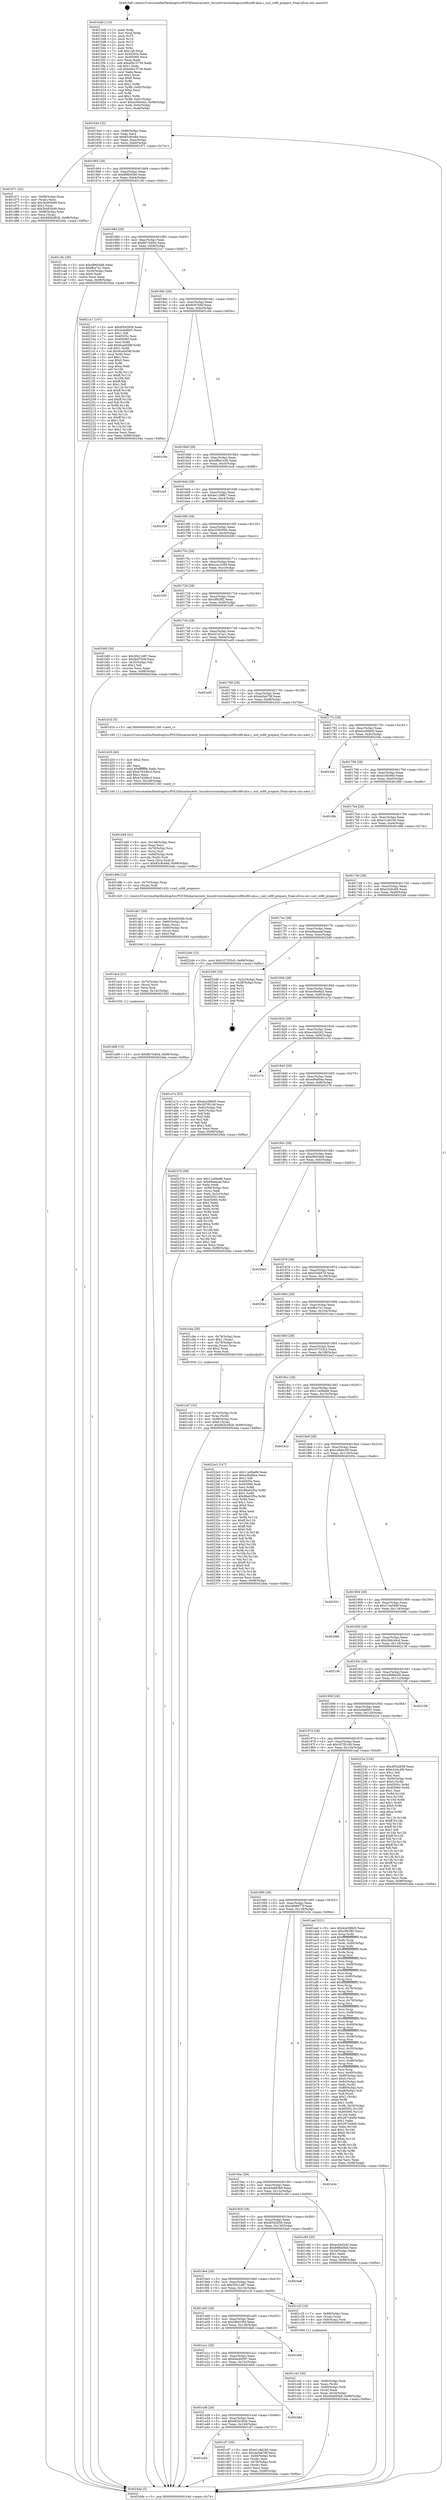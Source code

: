 digraph "0x4015d0" {
  label = "0x4015d0 (/mnt/c/Users/mathe/Desktop/tcc/POCII/binaries/extr_linuxdriversmediapcicx88cx88-alsa.c_snd_cx88_prepare_Final-ollvm.out::main(0))"
  labelloc = "t"
  node[shape=record]

  Entry [label="",width=0.3,height=0.3,shape=circle,fillcolor=black,style=filled]
  "0x401644" [label="{
     0x401644 [32]\l
     | [instrs]\l
     &nbsp;&nbsp;0x401644 \<+6\>: mov -0x98(%rbp),%eax\l
     &nbsp;&nbsp;0x40164a \<+2\>: mov %eax,%ecx\l
     &nbsp;&nbsp;0x40164c \<+6\>: sub $0x85c8cb8d,%ecx\l
     &nbsp;&nbsp;0x401652 \<+6\>: mov %eax,-0xac(%rbp)\l
     &nbsp;&nbsp;0x401658 \<+6\>: mov %ecx,-0xb0(%rbp)\l
     &nbsp;&nbsp;0x40165e \<+6\>: je 0000000000401d71 \<main+0x7a1\>\l
  }"]
  "0x401d71" [label="{
     0x401d71 [42]\l
     | [instrs]\l
     &nbsp;&nbsp;0x401d71 \<+4\>: mov -0x68(%rbp),%rax\l
     &nbsp;&nbsp;0x401d75 \<+2\>: mov (%rax),%ecx\l
     &nbsp;&nbsp;0x401d77 \<+6\>: add $0x3b485b99,%ecx\l
     &nbsp;&nbsp;0x401d7d \<+3\>: add $0x1,%ecx\l
     &nbsp;&nbsp;0x401d80 \<+6\>: sub $0x3b485b99,%ecx\l
     &nbsp;&nbsp;0x401d86 \<+4\>: mov -0x68(%rbp),%rax\l
     &nbsp;&nbsp;0x401d8a \<+2\>: mov %ecx,(%rax)\l
     &nbsp;&nbsp;0x401d8c \<+10\>: movl $0x682b3828,-0x98(%rbp)\l
     &nbsp;&nbsp;0x401d96 \<+5\>: jmp 00000000004024da \<main+0xf0a\>\l
  }"]
  "0x401664" [label="{
     0x401664 [28]\l
     | [instrs]\l
     &nbsp;&nbsp;0x401664 \<+5\>: jmp 0000000000401669 \<main+0x99\>\l
     &nbsp;&nbsp;0x401669 \<+6\>: mov -0xac(%rbp),%eax\l
     &nbsp;&nbsp;0x40166f \<+5\>: sub $0x89fb45b6,%eax\l
     &nbsp;&nbsp;0x401674 \<+6\>: mov %eax,-0xb4(%rbp)\l
     &nbsp;&nbsp;0x40167a \<+6\>: je 0000000000401c9c \<main+0x6cc\>\l
  }"]
  Exit [label="",width=0.3,height=0.3,shape=circle,fillcolor=black,style=filled,peripheries=2]
  "0x401c9c" [label="{
     0x401c9c [30]\l
     | [instrs]\l
     &nbsp;&nbsp;0x401c9c \<+5\>: mov $0xef965da8,%eax\l
     &nbsp;&nbsp;0x401ca1 \<+5\>: mov $0xffce7e1,%ecx\l
     &nbsp;&nbsp;0x401ca6 \<+3\>: mov -0x34(%rbp),%edx\l
     &nbsp;&nbsp;0x401ca9 \<+3\>: cmp $0x0,%edx\l
     &nbsp;&nbsp;0x401cac \<+3\>: cmove %ecx,%eax\l
     &nbsp;&nbsp;0x401caf \<+6\>: mov %eax,-0x98(%rbp)\l
     &nbsp;&nbsp;0x401cb5 \<+5\>: jmp 00000000004024da \<main+0xf0a\>\l
  }"]
  "0x401680" [label="{
     0x401680 [28]\l
     | [instrs]\l
     &nbsp;&nbsp;0x401680 \<+5\>: jmp 0000000000401685 \<main+0xb5\>\l
     &nbsp;&nbsp;0x401685 \<+6\>: mov -0xac(%rbp),%eax\l
     &nbsp;&nbsp;0x40168b \<+5\>: sub $0x8b75df44,%eax\l
     &nbsp;&nbsp;0x401690 \<+6\>: mov %eax,-0xb8(%rbp)\l
     &nbsp;&nbsp;0x401696 \<+6\>: je 00000000004021a7 \<main+0xbd7\>\l
  }"]
  "0x401dd9" [label="{
     0x401dd9 [15]\l
     | [instrs]\l
     &nbsp;&nbsp;0x401dd9 \<+10\>: movl $0x8b75df44,-0x98(%rbp)\l
     &nbsp;&nbsp;0x401de3 \<+5\>: jmp 00000000004024da \<main+0xf0a\>\l
  }"]
  "0x4021a7" [label="{
     0x4021a7 [147]\l
     | [instrs]\l
     &nbsp;&nbsp;0x4021a7 \<+5\>: mov $0x4f542858,%eax\l
     &nbsp;&nbsp;0x4021ac \<+5\>: mov $0x2eda6bf1,%ecx\l
     &nbsp;&nbsp;0x4021b1 \<+2\>: mov $0x1,%dl\l
     &nbsp;&nbsp;0x4021b3 \<+7\>: mov 0x40505c,%esi\l
     &nbsp;&nbsp;0x4021ba \<+7\>: mov 0x405060,%edi\l
     &nbsp;&nbsp;0x4021c1 \<+3\>: mov %esi,%r8d\l
     &nbsp;&nbsp;0x4021c4 \<+7\>: add $0x9cad458f,%r8d\l
     &nbsp;&nbsp;0x4021cb \<+4\>: sub $0x1,%r8d\l
     &nbsp;&nbsp;0x4021cf \<+7\>: sub $0x9cad458f,%r8d\l
     &nbsp;&nbsp;0x4021d6 \<+4\>: imul %r8d,%esi\l
     &nbsp;&nbsp;0x4021da \<+3\>: and $0x1,%esi\l
     &nbsp;&nbsp;0x4021dd \<+3\>: cmp $0x0,%esi\l
     &nbsp;&nbsp;0x4021e0 \<+4\>: sete %r9b\l
     &nbsp;&nbsp;0x4021e4 \<+3\>: cmp $0xa,%edi\l
     &nbsp;&nbsp;0x4021e7 \<+4\>: setl %r10b\l
     &nbsp;&nbsp;0x4021eb \<+3\>: mov %r9b,%r11b\l
     &nbsp;&nbsp;0x4021ee \<+4\>: xor $0xff,%r11b\l
     &nbsp;&nbsp;0x4021f2 \<+3\>: mov %r10b,%bl\l
     &nbsp;&nbsp;0x4021f5 \<+3\>: xor $0xff,%bl\l
     &nbsp;&nbsp;0x4021f8 \<+3\>: xor $0x1,%dl\l
     &nbsp;&nbsp;0x4021fb \<+3\>: mov %r11b,%r14b\l
     &nbsp;&nbsp;0x4021fe \<+4\>: and $0xff,%r14b\l
     &nbsp;&nbsp;0x402202 \<+3\>: and %dl,%r9b\l
     &nbsp;&nbsp;0x402205 \<+3\>: mov %bl,%r15b\l
     &nbsp;&nbsp;0x402208 \<+4\>: and $0xff,%r15b\l
     &nbsp;&nbsp;0x40220c \<+3\>: and %dl,%r10b\l
     &nbsp;&nbsp;0x40220f \<+3\>: or %r9b,%r14b\l
     &nbsp;&nbsp;0x402212 \<+3\>: or %r10b,%r15b\l
     &nbsp;&nbsp;0x402215 \<+3\>: xor %r15b,%r14b\l
     &nbsp;&nbsp;0x402218 \<+3\>: or %bl,%r11b\l
     &nbsp;&nbsp;0x40221b \<+4\>: xor $0xff,%r11b\l
     &nbsp;&nbsp;0x40221f \<+3\>: or $0x1,%dl\l
     &nbsp;&nbsp;0x402222 \<+3\>: and %dl,%r11b\l
     &nbsp;&nbsp;0x402225 \<+3\>: or %r11b,%r14b\l
     &nbsp;&nbsp;0x402228 \<+4\>: test $0x1,%r14b\l
     &nbsp;&nbsp;0x40222c \<+3\>: cmovne %ecx,%eax\l
     &nbsp;&nbsp;0x40222f \<+6\>: mov %eax,-0x98(%rbp)\l
     &nbsp;&nbsp;0x402235 \<+5\>: jmp 00000000004024da \<main+0xf0a\>\l
  }"]
  "0x40169c" [label="{
     0x40169c [28]\l
     | [instrs]\l
     &nbsp;&nbsp;0x40169c \<+5\>: jmp 00000000004016a1 \<main+0xd1\>\l
     &nbsp;&nbsp;0x4016a1 \<+6\>: mov -0xac(%rbp),%eax\l
     &nbsp;&nbsp;0x4016a7 \<+5\>: sub $0x9c97fc6f,%eax\l
     &nbsp;&nbsp;0x4016ac \<+6\>: mov %eax,-0xbc(%rbp)\l
     &nbsp;&nbsp;0x4016b2 \<+6\>: je 0000000000401c0e \<main+0x63e\>\l
  }"]
  "0x401dc4" [label="{
     0x401dc4 [21]\l
     | [instrs]\l
     &nbsp;&nbsp;0x401dc4 \<+4\>: mov -0x70(%rbp),%rcx\l
     &nbsp;&nbsp;0x401dc8 \<+3\>: mov (%rcx),%rcx\l
     &nbsp;&nbsp;0x401dcb \<+3\>: mov %rcx,%rdi\l
     &nbsp;&nbsp;0x401dce \<+6\>: mov %eax,-0x14c(%rbp)\l
     &nbsp;&nbsp;0x401dd4 \<+5\>: call 0000000000401030 \<free@plt\>\l
     | [calls]\l
     &nbsp;&nbsp;0x401030 \{1\} (unknown)\l
  }"]
  "0x401c0e" [label="{
     0x401c0e\l
  }", style=dashed]
  "0x4016b8" [label="{
     0x4016b8 [28]\l
     | [instrs]\l
     &nbsp;&nbsp;0x4016b8 \<+5\>: jmp 00000000004016bd \<main+0xed\>\l
     &nbsp;&nbsp;0x4016bd \<+6\>: mov -0xac(%rbp),%eax\l
     &nbsp;&nbsp;0x4016c3 \<+5\>: sub $0xb89a1e36,%eax\l
     &nbsp;&nbsp;0x4016c8 \<+6\>: mov %eax,-0xc0(%rbp)\l
     &nbsp;&nbsp;0x4016ce \<+6\>: je 0000000000401ec6 \<main+0x8f6\>\l
  }"]
  "0x401da7" [label="{
     0x401da7 [29]\l
     | [instrs]\l
     &nbsp;&nbsp;0x401da7 \<+10\>: movabs $0x4030d6,%rdi\l
     &nbsp;&nbsp;0x401db1 \<+4\>: mov -0x60(%rbp),%rcx\l
     &nbsp;&nbsp;0x401db5 \<+2\>: mov %eax,(%rcx)\l
     &nbsp;&nbsp;0x401db7 \<+4\>: mov -0x60(%rbp),%rcx\l
     &nbsp;&nbsp;0x401dbb \<+2\>: mov (%rcx),%esi\l
     &nbsp;&nbsp;0x401dbd \<+2\>: mov $0x0,%al\l
     &nbsp;&nbsp;0x401dbf \<+5\>: call 0000000000401040 \<printf@plt\>\l
     | [calls]\l
     &nbsp;&nbsp;0x401040 \{1\} (unknown)\l
  }"]
  "0x401ec6" [label="{
     0x401ec6\l
  }", style=dashed]
  "0x4016d4" [label="{
     0x4016d4 [28]\l
     | [instrs]\l
     &nbsp;&nbsp;0x4016d4 \<+5\>: jmp 00000000004016d9 \<main+0x109\>\l
     &nbsp;&nbsp;0x4016d9 \<+6\>: mov -0xac(%rbp),%eax\l
     &nbsp;&nbsp;0x4016df \<+5\>: sub $0xbe1169b7,%eax\l
     &nbsp;&nbsp;0x4016e4 \<+6\>: mov %eax,-0xc4(%rbp)\l
     &nbsp;&nbsp;0x4016ea \<+6\>: je 0000000000402430 \<main+0xe60\>\l
  }"]
  "0x401d48" [label="{
     0x401d48 [41]\l
     | [instrs]\l
     &nbsp;&nbsp;0x401d48 \<+6\>: mov -0x148(%rbp),%ecx\l
     &nbsp;&nbsp;0x401d4e \<+3\>: imul %eax,%ecx\l
     &nbsp;&nbsp;0x401d51 \<+4\>: mov -0x70(%rbp),%rsi\l
     &nbsp;&nbsp;0x401d55 \<+3\>: mov (%rsi),%rsi\l
     &nbsp;&nbsp;0x401d58 \<+4\>: mov -0x68(%rbp),%rdi\l
     &nbsp;&nbsp;0x401d5c \<+3\>: movslq (%rdi),%rdi\l
     &nbsp;&nbsp;0x401d5f \<+3\>: mov %ecx,(%rsi,%rdi,4)\l
     &nbsp;&nbsp;0x401d62 \<+10\>: movl $0x85c8cb8d,-0x98(%rbp)\l
     &nbsp;&nbsp;0x401d6c \<+5\>: jmp 00000000004024da \<main+0xf0a\>\l
  }"]
  "0x402430" [label="{
     0x402430\l
  }", style=dashed]
  "0x4016f0" [label="{
     0x4016f0 [28]\l
     | [instrs]\l
     &nbsp;&nbsp;0x4016f0 \<+5\>: jmp 00000000004016f5 \<main+0x125\>\l
     &nbsp;&nbsp;0x4016f5 \<+6\>: mov -0xac(%rbp),%eax\l
     &nbsp;&nbsp;0x4016fb \<+5\>: sub $0xc3383694,%eax\l
     &nbsp;&nbsp;0x401700 \<+6\>: mov %eax,-0xc8(%rbp)\l
     &nbsp;&nbsp;0x401706 \<+6\>: je 0000000000402492 \<main+0xec2\>\l
  }"]
  "0x401d20" [label="{
     0x401d20 [40]\l
     | [instrs]\l
     &nbsp;&nbsp;0x401d20 \<+5\>: mov $0x2,%ecx\l
     &nbsp;&nbsp;0x401d25 \<+1\>: cltd\l
     &nbsp;&nbsp;0x401d26 \<+2\>: idiv %ecx\l
     &nbsp;&nbsp;0x401d28 \<+6\>: imul $0xfffffffe,%edx,%ecx\l
     &nbsp;&nbsp;0x401d2e \<+6\>: add $0xb7d3dbc3,%ecx\l
     &nbsp;&nbsp;0x401d34 \<+3\>: add $0x1,%ecx\l
     &nbsp;&nbsp;0x401d37 \<+6\>: sub $0xb7d3dbc3,%ecx\l
     &nbsp;&nbsp;0x401d3d \<+6\>: mov %ecx,-0x148(%rbp)\l
     &nbsp;&nbsp;0x401d43 \<+5\>: call 0000000000401160 \<next_i\>\l
     | [calls]\l
     &nbsp;&nbsp;0x401160 \{1\} (/mnt/c/Users/mathe/Desktop/tcc/POCII/binaries/extr_linuxdriversmediapcicx88cx88-alsa.c_snd_cx88_prepare_Final-ollvm.out::next_i)\l
  }"]
  "0x402492" [label="{
     0x402492\l
  }", style=dashed]
  "0x40170c" [label="{
     0x40170c [28]\l
     | [instrs]\l
     &nbsp;&nbsp;0x40170c \<+5\>: jmp 0000000000401711 \<main+0x141\>\l
     &nbsp;&nbsp;0x401711 \<+6\>: mov -0xac(%rbp),%eax\l
     &nbsp;&nbsp;0x401717 \<+5\>: sub $0xccac1b59,%eax\l
     &nbsp;&nbsp;0x40171c \<+6\>: mov %eax,-0xcc(%rbp)\l
     &nbsp;&nbsp;0x401722 \<+6\>: je 0000000000401f30 \<main+0x960\>\l
  }"]
  "0x401a54" [label="{
     0x401a54\l
  }", style=dashed]
  "0x401f30" [label="{
     0x401f30\l
  }", style=dashed]
  "0x401728" [label="{
     0x401728 [28]\l
     | [instrs]\l
     &nbsp;&nbsp;0x401728 \<+5\>: jmp 000000000040172d \<main+0x15d\>\l
     &nbsp;&nbsp;0x40172d \<+6\>: mov -0xac(%rbp),%eax\l
     &nbsp;&nbsp;0x401733 \<+5\>: sub $0xcff43ff2,%eax\l
     &nbsp;&nbsp;0x401738 \<+6\>: mov %eax,-0xd0(%rbp)\l
     &nbsp;&nbsp;0x40173e \<+6\>: je 0000000000401bf0 \<main+0x620\>\l
  }"]
  "0x401cf7" [label="{
     0x401cf7 [36]\l
     | [instrs]\l
     &nbsp;&nbsp;0x401cf7 \<+5\>: mov $0xe1c4d1b0,%eax\l
     &nbsp;&nbsp;0x401cfc \<+5\>: mov $0xda5eb79f,%ecx\l
     &nbsp;&nbsp;0x401d01 \<+4\>: mov -0x68(%rbp),%rdx\l
     &nbsp;&nbsp;0x401d05 \<+2\>: mov (%rdx),%esi\l
     &nbsp;&nbsp;0x401d07 \<+4\>: mov -0x78(%rbp),%rdx\l
     &nbsp;&nbsp;0x401d0b \<+2\>: cmp (%rdx),%esi\l
     &nbsp;&nbsp;0x401d0d \<+3\>: cmovl %ecx,%eax\l
     &nbsp;&nbsp;0x401d10 \<+6\>: mov %eax,-0x98(%rbp)\l
     &nbsp;&nbsp;0x401d16 \<+5\>: jmp 00000000004024da \<main+0xf0a\>\l
  }"]
  "0x401bf0" [label="{
     0x401bf0 [30]\l
     | [instrs]\l
     &nbsp;&nbsp;0x401bf0 \<+5\>: mov $0x5f421d87,%eax\l
     &nbsp;&nbsp;0x401bf5 \<+5\>: mov $0x9c97fc6f,%ecx\l
     &nbsp;&nbsp;0x401bfa \<+3\>: mov -0x35(%rbp),%dl\l
     &nbsp;&nbsp;0x401bfd \<+3\>: test $0x1,%dl\l
     &nbsp;&nbsp;0x401c00 \<+3\>: cmovne %ecx,%eax\l
     &nbsp;&nbsp;0x401c03 \<+6\>: mov %eax,-0x98(%rbp)\l
     &nbsp;&nbsp;0x401c09 \<+5\>: jmp 00000000004024da \<main+0xf0a\>\l
  }"]
  "0x401744" [label="{
     0x401744 [28]\l
     | [instrs]\l
     &nbsp;&nbsp;0x401744 \<+5\>: jmp 0000000000401749 \<main+0x179\>\l
     &nbsp;&nbsp;0x401749 \<+6\>: mov -0xac(%rbp),%eax\l
     &nbsp;&nbsp;0x40174f \<+5\>: sub $0xd21a7ac1,%eax\l
     &nbsp;&nbsp;0x401754 \<+6\>: mov %eax,-0xd4(%rbp)\l
     &nbsp;&nbsp;0x40175a \<+6\>: je 0000000000401ed5 \<main+0x905\>\l
  }"]
  "0x401a38" [label="{
     0x401a38 [28]\l
     | [instrs]\l
     &nbsp;&nbsp;0x401a38 \<+5\>: jmp 0000000000401a3d \<main+0x46d\>\l
     &nbsp;&nbsp;0x401a3d \<+6\>: mov -0xac(%rbp),%eax\l
     &nbsp;&nbsp;0x401a43 \<+5\>: sub $0x682b3828,%eax\l
     &nbsp;&nbsp;0x401a48 \<+6\>: mov %eax,-0x140(%rbp)\l
     &nbsp;&nbsp;0x401a4e \<+6\>: je 0000000000401cf7 \<main+0x727\>\l
  }"]
  "0x401ed5" [label="{
     0x401ed5\l
  }", style=dashed]
  "0x401760" [label="{
     0x401760 [28]\l
     | [instrs]\l
     &nbsp;&nbsp;0x401760 \<+5\>: jmp 0000000000401765 \<main+0x195\>\l
     &nbsp;&nbsp;0x401765 \<+6\>: mov -0xac(%rbp),%eax\l
     &nbsp;&nbsp;0x40176b \<+5\>: sub $0xda5eb79f,%eax\l
     &nbsp;&nbsp;0x401770 \<+6\>: mov %eax,-0xd8(%rbp)\l
     &nbsp;&nbsp;0x401776 \<+6\>: je 0000000000401d1b \<main+0x74b\>\l
  }"]
  "0x40246d" [label="{
     0x40246d\l
  }", style=dashed]
  "0x401d1b" [label="{
     0x401d1b [5]\l
     | [instrs]\l
     &nbsp;&nbsp;0x401d1b \<+5\>: call 0000000000401160 \<next_i\>\l
     | [calls]\l
     &nbsp;&nbsp;0x401160 \{1\} (/mnt/c/Users/mathe/Desktop/tcc/POCII/binaries/extr_linuxdriversmediapcicx88cx88-alsa.c_snd_cx88_prepare_Final-ollvm.out::next_i)\l
  }"]
  "0x40177c" [label="{
     0x40177c [28]\l
     | [instrs]\l
     &nbsp;&nbsp;0x40177c \<+5\>: jmp 0000000000401781 \<main+0x1b1\>\l
     &nbsp;&nbsp;0x401781 \<+6\>: mov -0xac(%rbp),%eax\l
     &nbsp;&nbsp;0x401787 \<+5\>: sub $0xdce588d5,%eax\l
     &nbsp;&nbsp;0x40178c \<+6\>: mov %eax,-0xdc(%rbp)\l
     &nbsp;&nbsp;0x401792 \<+6\>: je 00000000004023eb \<main+0xe1b\>\l
  }"]
  "0x401a1c" [label="{
     0x401a1c [28]\l
     | [instrs]\l
     &nbsp;&nbsp;0x401a1c \<+5\>: jmp 0000000000401a21 \<main+0x451\>\l
     &nbsp;&nbsp;0x401a21 \<+6\>: mov -0xac(%rbp),%eax\l
     &nbsp;&nbsp;0x401a27 \<+5\>: sub $0x64e49597,%eax\l
     &nbsp;&nbsp;0x401a2c \<+6\>: mov %eax,-0x13c(%rbp)\l
     &nbsp;&nbsp;0x401a32 \<+6\>: je 000000000040246d \<main+0xe9d\>\l
  }"]
  "0x4023eb" [label="{
     0x4023eb\l
  }", style=dashed]
  "0x401798" [label="{
     0x401798 [28]\l
     | [instrs]\l
     &nbsp;&nbsp;0x401798 \<+5\>: jmp 000000000040179d \<main+0x1cd\>\l
     &nbsp;&nbsp;0x40179d \<+6\>: mov -0xac(%rbp),%eax\l
     &nbsp;&nbsp;0x4017a3 \<+5\>: sub $0xe10fc660,%eax\l
     &nbsp;&nbsp;0x4017a8 \<+6\>: mov %eax,-0xe0(%rbp)\l
     &nbsp;&nbsp;0x4017ae \<+6\>: je 0000000000401fdb \<main+0xa0b\>\l
  }"]
  "0x401de8" [label="{
     0x401de8\l
  }", style=dashed]
  "0x401fdb" [label="{
     0x401fdb\l
  }", style=dashed]
  "0x4017b4" [label="{
     0x4017b4 [28]\l
     | [instrs]\l
     &nbsp;&nbsp;0x4017b4 \<+5\>: jmp 00000000004017b9 \<main+0x1e9\>\l
     &nbsp;&nbsp;0x4017b9 \<+6\>: mov -0xac(%rbp),%eax\l
     &nbsp;&nbsp;0x4017bf \<+5\>: sub $0xe1c4d1b0,%eax\l
     &nbsp;&nbsp;0x4017c4 \<+6\>: mov %eax,-0xe4(%rbp)\l
     &nbsp;&nbsp;0x4017ca \<+6\>: je 0000000000401d9b \<main+0x7cb\>\l
  }"]
  "0x401cd7" [label="{
     0x401cd7 [32]\l
     | [instrs]\l
     &nbsp;&nbsp;0x401cd7 \<+4\>: mov -0x70(%rbp),%rdi\l
     &nbsp;&nbsp;0x401cdb \<+3\>: mov %rax,(%rdi)\l
     &nbsp;&nbsp;0x401cde \<+4\>: mov -0x68(%rbp),%rax\l
     &nbsp;&nbsp;0x401ce2 \<+6\>: movl $0x0,(%rax)\l
     &nbsp;&nbsp;0x401ce8 \<+10\>: movl $0x682b3828,-0x98(%rbp)\l
     &nbsp;&nbsp;0x401cf2 \<+5\>: jmp 00000000004024da \<main+0xf0a\>\l
  }"]
  "0x401d9b" [label="{
     0x401d9b [12]\l
     | [instrs]\l
     &nbsp;&nbsp;0x401d9b \<+4\>: mov -0x70(%rbp),%rax\l
     &nbsp;&nbsp;0x401d9f \<+3\>: mov (%rax),%rdi\l
     &nbsp;&nbsp;0x401da2 \<+5\>: call 0000000000401420 \<snd_cx88_prepare\>\l
     | [calls]\l
     &nbsp;&nbsp;0x401420 \{1\} (/mnt/c/Users/mathe/Desktop/tcc/POCII/binaries/extr_linuxdriversmediapcicx88cx88-alsa.c_snd_cx88_prepare_Final-ollvm.out::snd_cx88_prepare)\l
  }"]
  "0x4017d0" [label="{
     0x4017d0 [28]\l
     | [instrs]\l
     &nbsp;&nbsp;0x4017d0 \<+5\>: jmp 00000000004017d5 \<main+0x205\>\l
     &nbsp;&nbsp;0x4017d5 \<+6\>: mov -0xac(%rbp),%eax\l
     &nbsp;&nbsp;0x4017db \<+5\>: sub $0xe32dc4f4,%eax\l
     &nbsp;&nbsp;0x4017e0 \<+6\>: mov %eax,-0xe8(%rbp)\l
     &nbsp;&nbsp;0x4017e6 \<+6\>: je 00000000004022d4 \<main+0xd04\>\l
  }"]
  "0x401c42" [label="{
     0x401c42 [30]\l
     | [instrs]\l
     &nbsp;&nbsp;0x401c42 \<+4\>: mov -0x80(%rbp),%rdi\l
     &nbsp;&nbsp;0x401c46 \<+2\>: mov %eax,(%rdi)\l
     &nbsp;&nbsp;0x401c48 \<+4\>: mov -0x80(%rbp),%rdi\l
     &nbsp;&nbsp;0x401c4c \<+2\>: mov (%rdi),%eax\l
     &nbsp;&nbsp;0x401c4e \<+3\>: mov %eax,-0x34(%rbp)\l
     &nbsp;&nbsp;0x401c51 \<+10\>: movl $0x40a683b9,-0x98(%rbp)\l
     &nbsp;&nbsp;0x401c5b \<+5\>: jmp 00000000004024da \<main+0xf0a\>\l
  }"]
  "0x4022d4" [label="{
     0x4022d4 [15]\l
     | [instrs]\l
     &nbsp;&nbsp;0x4022d4 \<+10\>: movl $0x107333c5,-0x98(%rbp)\l
     &nbsp;&nbsp;0x4022de \<+5\>: jmp 00000000004024da \<main+0xf0a\>\l
  }"]
  "0x4017ec" [label="{
     0x4017ec [28]\l
     | [instrs]\l
     &nbsp;&nbsp;0x4017ec \<+5\>: jmp 00000000004017f1 \<main+0x221\>\l
     &nbsp;&nbsp;0x4017f1 \<+6\>: mov -0xac(%rbp),%eax\l
     &nbsp;&nbsp;0x4017f7 \<+5\>: sub $0xe9aeeaaf,%eax\l
     &nbsp;&nbsp;0x4017fc \<+6\>: mov %eax,-0xec(%rbp)\l
     &nbsp;&nbsp;0x401802 \<+6\>: je 00000000004023d9 \<main+0xe09\>\l
  }"]
  "0x401a00" [label="{
     0x401a00 [28]\l
     | [instrs]\l
     &nbsp;&nbsp;0x401a00 \<+5\>: jmp 0000000000401a05 \<main+0x435\>\l
     &nbsp;&nbsp;0x401a05 \<+6\>: mov -0xac(%rbp),%eax\l
     &nbsp;&nbsp;0x401a0b \<+5\>: sub $0x5fbd1f04,%eax\l
     &nbsp;&nbsp;0x401a10 \<+6\>: mov %eax,-0x138(%rbp)\l
     &nbsp;&nbsp;0x401a16 \<+6\>: je 0000000000401de8 \<main+0x818\>\l
  }"]
  "0x4023d9" [label="{
     0x4023d9 [18]\l
     | [instrs]\l
     &nbsp;&nbsp;0x4023d9 \<+3\>: mov -0x2c(%rbp),%eax\l
     &nbsp;&nbsp;0x4023dc \<+4\>: lea -0x28(%rbp),%rsp\l
     &nbsp;&nbsp;0x4023e0 \<+1\>: pop %rbx\l
     &nbsp;&nbsp;0x4023e1 \<+2\>: pop %r12\l
     &nbsp;&nbsp;0x4023e3 \<+2\>: pop %r13\l
     &nbsp;&nbsp;0x4023e5 \<+2\>: pop %r14\l
     &nbsp;&nbsp;0x4023e7 \<+2\>: pop %r15\l
     &nbsp;&nbsp;0x4023e9 \<+1\>: pop %rbp\l
     &nbsp;&nbsp;0x4023ea \<+1\>: ret\l
  }"]
  "0x401808" [label="{
     0x401808 [28]\l
     | [instrs]\l
     &nbsp;&nbsp;0x401808 \<+5\>: jmp 000000000040180d \<main+0x23d\>\l
     &nbsp;&nbsp;0x40180d \<+6\>: mov -0xac(%rbp),%eax\l
     &nbsp;&nbsp;0x401813 \<+5\>: sub $0xec00e4a3,%eax\l
     &nbsp;&nbsp;0x401818 \<+6\>: mov %eax,-0xf0(%rbp)\l
     &nbsp;&nbsp;0x40181e \<+6\>: je 0000000000401a7a \<main+0x4aa\>\l
  }"]
  "0x401c2f" [label="{
     0x401c2f [19]\l
     | [instrs]\l
     &nbsp;&nbsp;0x401c2f \<+7\>: mov -0x88(%rbp),%rax\l
     &nbsp;&nbsp;0x401c36 \<+3\>: mov (%rax),%rax\l
     &nbsp;&nbsp;0x401c39 \<+4\>: mov 0x8(%rax),%rdi\l
     &nbsp;&nbsp;0x401c3d \<+5\>: call 0000000000401060 \<atoi@plt\>\l
     | [calls]\l
     &nbsp;&nbsp;0x401060 \{1\} (unknown)\l
  }"]
  "0x401a7a" [label="{
     0x401a7a [53]\l
     | [instrs]\l
     &nbsp;&nbsp;0x401a7a \<+5\>: mov $0xdce588d5,%eax\l
     &nbsp;&nbsp;0x401a7f \<+5\>: mov $0x307f0149,%ecx\l
     &nbsp;&nbsp;0x401a84 \<+6\>: mov -0x92(%rbp),%dl\l
     &nbsp;&nbsp;0x401a8a \<+7\>: mov -0x91(%rbp),%sil\l
     &nbsp;&nbsp;0x401a91 \<+3\>: mov %dl,%dil\l
     &nbsp;&nbsp;0x401a94 \<+3\>: and %sil,%dil\l
     &nbsp;&nbsp;0x401a97 \<+3\>: xor %sil,%dl\l
     &nbsp;&nbsp;0x401a9a \<+3\>: or %dl,%dil\l
     &nbsp;&nbsp;0x401a9d \<+4\>: test $0x1,%dil\l
     &nbsp;&nbsp;0x401aa1 \<+3\>: cmovne %ecx,%eax\l
     &nbsp;&nbsp;0x401aa4 \<+6\>: mov %eax,-0x98(%rbp)\l
     &nbsp;&nbsp;0x401aaa \<+5\>: jmp 00000000004024da \<main+0xf0a\>\l
  }"]
  "0x401824" [label="{
     0x401824 [28]\l
     | [instrs]\l
     &nbsp;&nbsp;0x401824 \<+5\>: jmp 0000000000401829 \<main+0x259\>\l
     &nbsp;&nbsp;0x401829 \<+6\>: mov -0xac(%rbp),%eax\l
     &nbsp;&nbsp;0x40182f \<+5\>: sub $0xecd4d2d2,%eax\l
     &nbsp;&nbsp;0x401834 \<+6\>: mov %eax,-0xf4(%rbp)\l
     &nbsp;&nbsp;0x40183a \<+6\>: je 0000000000401c7e \<main+0x6ae\>\l
  }"]
  "0x4024da" [label="{
     0x4024da [5]\l
     | [instrs]\l
     &nbsp;&nbsp;0x4024da \<+5\>: jmp 0000000000401644 \<main+0x74\>\l
  }"]
  "0x4015d0" [label="{
     0x4015d0 [116]\l
     | [instrs]\l
     &nbsp;&nbsp;0x4015d0 \<+1\>: push %rbp\l
     &nbsp;&nbsp;0x4015d1 \<+3\>: mov %rsp,%rbp\l
     &nbsp;&nbsp;0x4015d4 \<+2\>: push %r15\l
     &nbsp;&nbsp;0x4015d6 \<+2\>: push %r14\l
     &nbsp;&nbsp;0x4015d8 \<+2\>: push %r13\l
     &nbsp;&nbsp;0x4015da \<+2\>: push %r12\l
     &nbsp;&nbsp;0x4015dc \<+1\>: push %rbx\l
     &nbsp;&nbsp;0x4015dd \<+7\>: sub $0x148,%rsp\l
     &nbsp;&nbsp;0x4015e4 \<+7\>: mov 0x40505c,%eax\l
     &nbsp;&nbsp;0x4015eb \<+7\>: mov 0x405060,%ecx\l
     &nbsp;&nbsp;0x4015f2 \<+2\>: mov %eax,%edx\l
     &nbsp;&nbsp;0x4015f4 \<+6\>: add $0xe0b15739,%edx\l
     &nbsp;&nbsp;0x4015fa \<+3\>: sub $0x1,%edx\l
     &nbsp;&nbsp;0x4015fd \<+6\>: sub $0xe0b15739,%edx\l
     &nbsp;&nbsp;0x401603 \<+3\>: imul %edx,%eax\l
     &nbsp;&nbsp;0x401606 \<+3\>: and $0x1,%eax\l
     &nbsp;&nbsp;0x401609 \<+3\>: cmp $0x0,%eax\l
     &nbsp;&nbsp;0x40160c \<+4\>: sete %r8b\l
     &nbsp;&nbsp;0x401610 \<+4\>: and $0x1,%r8b\l
     &nbsp;&nbsp;0x401614 \<+7\>: mov %r8b,-0x92(%rbp)\l
     &nbsp;&nbsp;0x40161b \<+3\>: cmp $0xa,%ecx\l
     &nbsp;&nbsp;0x40161e \<+4\>: setl %r8b\l
     &nbsp;&nbsp;0x401622 \<+4\>: and $0x1,%r8b\l
     &nbsp;&nbsp;0x401626 \<+7\>: mov %r8b,-0x91(%rbp)\l
     &nbsp;&nbsp;0x40162d \<+10\>: movl $0xec00e4a3,-0x98(%rbp)\l
     &nbsp;&nbsp;0x401637 \<+6\>: mov %edi,-0x9c(%rbp)\l
     &nbsp;&nbsp;0x40163d \<+7\>: mov %rsi,-0xa8(%rbp)\l
  }"]
  "0x4019e4" [label="{
     0x4019e4 [28]\l
     | [instrs]\l
     &nbsp;&nbsp;0x4019e4 \<+5\>: jmp 00000000004019e9 \<main+0x419\>\l
     &nbsp;&nbsp;0x4019e9 \<+6\>: mov -0xac(%rbp),%eax\l
     &nbsp;&nbsp;0x4019ef \<+5\>: sub $0x5f421d87,%eax\l
     &nbsp;&nbsp;0x4019f4 \<+6\>: mov %eax,-0x134(%rbp)\l
     &nbsp;&nbsp;0x4019fa \<+6\>: je 0000000000401c2f \<main+0x65f\>\l
  }"]
  "0x401c7e" [label="{
     0x401c7e\l
  }", style=dashed]
  "0x401840" [label="{
     0x401840 [28]\l
     | [instrs]\l
     &nbsp;&nbsp;0x401840 \<+5\>: jmp 0000000000401845 \<main+0x275\>\l
     &nbsp;&nbsp;0x401845 \<+6\>: mov -0xac(%rbp),%eax\l
     &nbsp;&nbsp;0x40184b \<+5\>: sub $0xed9af0ea,%eax\l
     &nbsp;&nbsp;0x401850 \<+6\>: mov %eax,-0xf8(%rbp)\l
     &nbsp;&nbsp;0x401856 \<+6\>: je 0000000000402376 \<main+0xda6\>\l
  }"]
  "0x4024a6" [label="{
     0x4024a6\l
  }", style=dashed]
  "0x402376" [label="{
     0x402376 [99]\l
     | [instrs]\l
     &nbsp;&nbsp;0x402376 \<+5\>: mov $0x11a06a86,%eax\l
     &nbsp;&nbsp;0x40237b \<+5\>: mov $0xe9aeeaaf,%ecx\l
     &nbsp;&nbsp;0x402380 \<+2\>: xor %edx,%edx\l
     &nbsp;&nbsp;0x402382 \<+7\>: mov -0x90(%rbp),%rsi\l
     &nbsp;&nbsp;0x402389 \<+2\>: mov (%rsi),%edi\l
     &nbsp;&nbsp;0x40238b \<+3\>: mov %edi,-0x2c(%rbp)\l
     &nbsp;&nbsp;0x40238e \<+7\>: mov 0x40505c,%edi\l
     &nbsp;&nbsp;0x402395 \<+8\>: mov 0x405060,%r8d\l
     &nbsp;&nbsp;0x40239d \<+3\>: sub $0x1,%edx\l
     &nbsp;&nbsp;0x4023a0 \<+3\>: mov %edi,%r9d\l
     &nbsp;&nbsp;0x4023a3 \<+3\>: add %edx,%r9d\l
     &nbsp;&nbsp;0x4023a6 \<+4\>: imul %r9d,%edi\l
     &nbsp;&nbsp;0x4023aa \<+3\>: and $0x1,%edi\l
     &nbsp;&nbsp;0x4023ad \<+3\>: cmp $0x0,%edi\l
     &nbsp;&nbsp;0x4023b0 \<+4\>: sete %r10b\l
     &nbsp;&nbsp;0x4023b4 \<+4\>: cmp $0xa,%r8d\l
     &nbsp;&nbsp;0x4023b8 \<+4\>: setl %r11b\l
     &nbsp;&nbsp;0x4023bc \<+3\>: mov %r10b,%bl\l
     &nbsp;&nbsp;0x4023bf \<+3\>: and %r11b,%bl\l
     &nbsp;&nbsp;0x4023c2 \<+3\>: xor %r11b,%r10b\l
     &nbsp;&nbsp;0x4023c5 \<+3\>: or %r10b,%bl\l
     &nbsp;&nbsp;0x4023c8 \<+3\>: test $0x1,%bl\l
     &nbsp;&nbsp;0x4023cb \<+3\>: cmovne %ecx,%eax\l
     &nbsp;&nbsp;0x4023ce \<+6\>: mov %eax,-0x98(%rbp)\l
     &nbsp;&nbsp;0x4023d4 \<+5\>: jmp 00000000004024da \<main+0xf0a\>\l
  }"]
  "0x40185c" [label="{
     0x40185c [28]\l
     | [instrs]\l
     &nbsp;&nbsp;0x40185c \<+5\>: jmp 0000000000401861 \<main+0x291\>\l
     &nbsp;&nbsp;0x401861 \<+6\>: mov -0xac(%rbp),%eax\l
     &nbsp;&nbsp;0x401867 \<+5\>: sub $0xef965da8,%eax\l
     &nbsp;&nbsp;0x40186c \<+6\>: mov %eax,-0xfc(%rbp)\l
     &nbsp;&nbsp;0x401872 \<+6\>: je 00000000004020d3 \<main+0xb03\>\l
  }"]
  "0x4019c8" [label="{
     0x4019c8 [28]\l
     | [instrs]\l
     &nbsp;&nbsp;0x4019c8 \<+5\>: jmp 00000000004019cd \<main+0x3fd\>\l
     &nbsp;&nbsp;0x4019cd \<+6\>: mov -0xac(%rbp),%eax\l
     &nbsp;&nbsp;0x4019d3 \<+5\>: sub $0x4f542858,%eax\l
     &nbsp;&nbsp;0x4019d8 \<+6\>: mov %eax,-0x130(%rbp)\l
     &nbsp;&nbsp;0x4019de \<+6\>: je 00000000004024a6 \<main+0xed6\>\l
  }"]
  "0x4020d3" [label="{
     0x4020d3\l
  }", style=dashed]
  "0x401878" [label="{
     0x401878 [28]\l
     | [instrs]\l
     &nbsp;&nbsp;0x401878 \<+5\>: jmp 000000000040187d \<main+0x2ad\>\l
     &nbsp;&nbsp;0x40187d \<+6\>: mov -0xac(%rbp),%eax\l
     &nbsp;&nbsp;0x401883 \<+5\>: sub $0x53d467d,%eax\l
     &nbsp;&nbsp;0x401888 \<+6\>: mov %eax,-0x100(%rbp)\l
     &nbsp;&nbsp;0x40188e \<+6\>: je 00000000004020e2 \<main+0xb12\>\l
  }"]
  "0x401c60" [label="{
     0x401c60 [30]\l
     | [instrs]\l
     &nbsp;&nbsp;0x401c60 \<+5\>: mov $0xecd4d2d2,%eax\l
     &nbsp;&nbsp;0x401c65 \<+5\>: mov $0x89fb45b6,%ecx\l
     &nbsp;&nbsp;0x401c6a \<+3\>: mov -0x34(%rbp),%edx\l
     &nbsp;&nbsp;0x401c6d \<+3\>: cmp $0x1,%edx\l
     &nbsp;&nbsp;0x401c70 \<+3\>: cmovl %ecx,%eax\l
     &nbsp;&nbsp;0x401c73 \<+6\>: mov %eax,-0x98(%rbp)\l
     &nbsp;&nbsp;0x401c79 \<+5\>: jmp 00000000004024da \<main+0xf0a\>\l
  }"]
  "0x4020e2" [label="{
     0x4020e2\l
  }", style=dashed]
  "0x401894" [label="{
     0x401894 [28]\l
     | [instrs]\l
     &nbsp;&nbsp;0x401894 \<+5\>: jmp 0000000000401899 \<main+0x2c9\>\l
     &nbsp;&nbsp;0x401899 \<+6\>: mov -0xac(%rbp),%eax\l
     &nbsp;&nbsp;0x40189f \<+5\>: sub $0xffce7e1,%eax\l
     &nbsp;&nbsp;0x4018a4 \<+6\>: mov %eax,-0x104(%rbp)\l
     &nbsp;&nbsp;0x4018aa \<+6\>: je 0000000000401cba \<main+0x6ea\>\l
  }"]
  "0x4019ac" [label="{
     0x4019ac [28]\l
     | [instrs]\l
     &nbsp;&nbsp;0x4019ac \<+5\>: jmp 00000000004019b1 \<main+0x3e1\>\l
     &nbsp;&nbsp;0x4019b1 \<+6\>: mov -0xac(%rbp),%eax\l
     &nbsp;&nbsp;0x4019b7 \<+5\>: sub $0x40a683b9,%eax\l
     &nbsp;&nbsp;0x4019bc \<+6\>: mov %eax,-0x12c(%rbp)\l
     &nbsp;&nbsp;0x4019c2 \<+6\>: je 0000000000401c60 \<main+0x690\>\l
  }"]
  "0x401cba" [label="{
     0x401cba [29]\l
     | [instrs]\l
     &nbsp;&nbsp;0x401cba \<+4\>: mov -0x78(%rbp),%rax\l
     &nbsp;&nbsp;0x401cbe \<+6\>: movl $0x1,(%rax)\l
     &nbsp;&nbsp;0x401cc4 \<+4\>: mov -0x78(%rbp),%rax\l
     &nbsp;&nbsp;0x401cc8 \<+3\>: movslq (%rax),%rax\l
     &nbsp;&nbsp;0x401ccb \<+4\>: shl $0x2,%rax\l
     &nbsp;&nbsp;0x401ccf \<+3\>: mov %rax,%rdi\l
     &nbsp;&nbsp;0x401cd2 \<+5\>: call 0000000000401050 \<malloc@plt\>\l
     | [calls]\l
     &nbsp;&nbsp;0x401050 \{1\} (unknown)\l
  }"]
  "0x4018b0" [label="{
     0x4018b0 [28]\l
     | [instrs]\l
     &nbsp;&nbsp;0x4018b0 \<+5\>: jmp 00000000004018b5 \<main+0x2e5\>\l
     &nbsp;&nbsp;0x4018b5 \<+6\>: mov -0xac(%rbp),%eax\l
     &nbsp;&nbsp;0x4018bb \<+5\>: sub $0x107333c5,%eax\l
     &nbsp;&nbsp;0x4018c0 \<+6\>: mov %eax,-0x108(%rbp)\l
     &nbsp;&nbsp;0x4018c6 \<+6\>: je 00000000004022e3 \<main+0xd13\>\l
  }"]
  "0x401e3e" [label="{
     0x401e3e\l
  }", style=dashed]
  "0x4022e3" [label="{
     0x4022e3 [147]\l
     | [instrs]\l
     &nbsp;&nbsp;0x4022e3 \<+5\>: mov $0x11a06a86,%eax\l
     &nbsp;&nbsp;0x4022e8 \<+5\>: mov $0xed9af0ea,%ecx\l
     &nbsp;&nbsp;0x4022ed \<+2\>: mov $0x1,%dl\l
     &nbsp;&nbsp;0x4022ef \<+7\>: mov 0x40505c,%esi\l
     &nbsp;&nbsp;0x4022f6 \<+7\>: mov 0x405060,%edi\l
     &nbsp;&nbsp;0x4022fd \<+3\>: mov %esi,%r8d\l
     &nbsp;&nbsp;0x402300 \<+7\>: add $0x86a62f5a,%r8d\l
     &nbsp;&nbsp;0x402307 \<+4\>: sub $0x1,%r8d\l
     &nbsp;&nbsp;0x40230b \<+7\>: sub $0x86a62f5a,%r8d\l
     &nbsp;&nbsp;0x402312 \<+4\>: imul %r8d,%esi\l
     &nbsp;&nbsp;0x402316 \<+3\>: and $0x1,%esi\l
     &nbsp;&nbsp;0x402319 \<+3\>: cmp $0x0,%esi\l
     &nbsp;&nbsp;0x40231c \<+4\>: sete %r9b\l
     &nbsp;&nbsp;0x402320 \<+3\>: cmp $0xa,%edi\l
     &nbsp;&nbsp;0x402323 \<+4\>: setl %r10b\l
     &nbsp;&nbsp;0x402327 \<+3\>: mov %r9b,%r11b\l
     &nbsp;&nbsp;0x40232a \<+4\>: xor $0xff,%r11b\l
     &nbsp;&nbsp;0x40232e \<+3\>: mov %r10b,%bl\l
     &nbsp;&nbsp;0x402331 \<+3\>: xor $0xff,%bl\l
     &nbsp;&nbsp;0x402334 \<+3\>: xor $0x0,%dl\l
     &nbsp;&nbsp;0x402337 \<+3\>: mov %r11b,%r14b\l
     &nbsp;&nbsp;0x40233a \<+4\>: and $0x0,%r14b\l
     &nbsp;&nbsp;0x40233e \<+3\>: and %dl,%r9b\l
     &nbsp;&nbsp;0x402341 \<+3\>: mov %bl,%r15b\l
     &nbsp;&nbsp;0x402344 \<+4\>: and $0x0,%r15b\l
     &nbsp;&nbsp;0x402348 \<+3\>: and %dl,%r10b\l
     &nbsp;&nbsp;0x40234b \<+3\>: or %r9b,%r14b\l
     &nbsp;&nbsp;0x40234e \<+3\>: or %r10b,%r15b\l
     &nbsp;&nbsp;0x402351 \<+3\>: xor %r15b,%r14b\l
     &nbsp;&nbsp;0x402354 \<+3\>: or %bl,%r11b\l
     &nbsp;&nbsp;0x402357 \<+4\>: xor $0xff,%r11b\l
     &nbsp;&nbsp;0x40235b \<+3\>: or $0x0,%dl\l
     &nbsp;&nbsp;0x40235e \<+3\>: and %dl,%r11b\l
     &nbsp;&nbsp;0x402361 \<+3\>: or %r11b,%r14b\l
     &nbsp;&nbsp;0x402364 \<+4\>: test $0x1,%r14b\l
     &nbsp;&nbsp;0x402368 \<+3\>: cmovne %ecx,%eax\l
     &nbsp;&nbsp;0x40236b \<+6\>: mov %eax,-0x98(%rbp)\l
     &nbsp;&nbsp;0x402371 \<+5\>: jmp 00000000004024da \<main+0xf0a\>\l
  }"]
  "0x4018cc" [label="{
     0x4018cc [28]\l
     | [instrs]\l
     &nbsp;&nbsp;0x4018cc \<+5\>: jmp 00000000004018d1 \<main+0x301\>\l
     &nbsp;&nbsp;0x4018d1 \<+6\>: mov -0xac(%rbp),%eax\l
     &nbsp;&nbsp;0x4018d7 \<+5\>: sub $0x11a06a86,%eax\l
     &nbsp;&nbsp;0x4018dc \<+6\>: mov %eax,-0x10c(%rbp)\l
     &nbsp;&nbsp;0x4018e2 \<+6\>: je 00000000004024c2 \<main+0xef2\>\l
  }"]
  "0x401990" [label="{
     0x401990 [28]\l
     | [instrs]\l
     &nbsp;&nbsp;0x401990 \<+5\>: jmp 0000000000401995 \<main+0x3c5\>\l
     &nbsp;&nbsp;0x401995 \<+6\>: mov -0xac(%rbp),%eax\l
     &nbsp;&nbsp;0x40199b \<+5\>: sub $0x3666977f,%eax\l
     &nbsp;&nbsp;0x4019a0 \<+6\>: mov %eax,-0x128(%rbp)\l
     &nbsp;&nbsp;0x4019a6 \<+6\>: je 0000000000401e3e \<main+0x86e\>\l
  }"]
  "0x4024c2" [label="{
     0x4024c2\l
  }", style=dashed]
  "0x4018e8" [label="{
     0x4018e8 [28]\l
     | [instrs]\l
     &nbsp;&nbsp;0x4018e8 \<+5\>: jmp 00000000004018ed \<main+0x31d\>\l
     &nbsp;&nbsp;0x4018ed \<+6\>: mov -0xac(%rbp),%eax\l
     &nbsp;&nbsp;0x4018f3 \<+5\>: sub $0x1a94ec39,%eax\l
     &nbsp;&nbsp;0x4018f8 \<+6\>: mov %eax,-0x110(%rbp)\l
     &nbsp;&nbsp;0x4018fe \<+6\>: je 000000000040205c \<main+0xa8c\>\l
  }"]
  "0x401aaf" [label="{
     0x401aaf [321]\l
     | [instrs]\l
     &nbsp;&nbsp;0x401aaf \<+5\>: mov $0xdce588d5,%eax\l
     &nbsp;&nbsp;0x401ab4 \<+5\>: mov $0xcff43ff2,%ecx\l
     &nbsp;&nbsp;0x401ab9 \<+3\>: mov %rsp,%rdx\l
     &nbsp;&nbsp;0x401abc \<+4\>: add $0xfffffffffffffff0,%rdx\l
     &nbsp;&nbsp;0x401ac0 \<+3\>: mov %rdx,%rsp\l
     &nbsp;&nbsp;0x401ac3 \<+7\>: mov %rdx,-0x90(%rbp)\l
     &nbsp;&nbsp;0x401aca \<+3\>: mov %rsp,%rdx\l
     &nbsp;&nbsp;0x401acd \<+4\>: add $0xfffffffffffffff0,%rdx\l
     &nbsp;&nbsp;0x401ad1 \<+3\>: mov %rdx,%rsp\l
     &nbsp;&nbsp;0x401ad4 \<+3\>: mov %rsp,%rsi\l
     &nbsp;&nbsp;0x401ad7 \<+4\>: add $0xfffffffffffffff0,%rsi\l
     &nbsp;&nbsp;0x401adb \<+3\>: mov %rsi,%rsp\l
     &nbsp;&nbsp;0x401ade \<+7\>: mov %rsi,-0x88(%rbp)\l
     &nbsp;&nbsp;0x401ae5 \<+3\>: mov %rsp,%rsi\l
     &nbsp;&nbsp;0x401ae8 \<+4\>: add $0xfffffffffffffff0,%rsi\l
     &nbsp;&nbsp;0x401aec \<+3\>: mov %rsi,%rsp\l
     &nbsp;&nbsp;0x401aef \<+4\>: mov %rsi,-0x80(%rbp)\l
     &nbsp;&nbsp;0x401af3 \<+3\>: mov %rsp,%rsi\l
     &nbsp;&nbsp;0x401af6 \<+4\>: add $0xfffffffffffffff0,%rsi\l
     &nbsp;&nbsp;0x401afa \<+3\>: mov %rsi,%rsp\l
     &nbsp;&nbsp;0x401afd \<+4\>: mov %rsi,-0x78(%rbp)\l
     &nbsp;&nbsp;0x401b01 \<+3\>: mov %rsp,%rsi\l
     &nbsp;&nbsp;0x401b04 \<+4\>: add $0xfffffffffffffff0,%rsi\l
     &nbsp;&nbsp;0x401b08 \<+3\>: mov %rsi,%rsp\l
     &nbsp;&nbsp;0x401b0b \<+4\>: mov %rsi,-0x70(%rbp)\l
     &nbsp;&nbsp;0x401b0f \<+3\>: mov %rsp,%rsi\l
     &nbsp;&nbsp;0x401b12 \<+4\>: add $0xfffffffffffffff0,%rsi\l
     &nbsp;&nbsp;0x401b16 \<+3\>: mov %rsi,%rsp\l
     &nbsp;&nbsp;0x401b19 \<+4\>: mov %rsi,-0x68(%rbp)\l
     &nbsp;&nbsp;0x401b1d \<+3\>: mov %rsp,%rsi\l
     &nbsp;&nbsp;0x401b20 \<+4\>: add $0xfffffffffffffff0,%rsi\l
     &nbsp;&nbsp;0x401b24 \<+3\>: mov %rsi,%rsp\l
     &nbsp;&nbsp;0x401b27 \<+4\>: mov %rsi,-0x60(%rbp)\l
     &nbsp;&nbsp;0x401b2b \<+3\>: mov %rsp,%rsi\l
     &nbsp;&nbsp;0x401b2e \<+4\>: add $0xfffffffffffffff0,%rsi\l
     &nbsp;&nbsp;0x401b32 \<+3\>: mov %rsi,%rsp\l
     &nbsp;&nbsp;0x401b35 \<+4\>: mov %rsi,-0x58(%rbp)\l
     &nbsp;&nbsp;0x401b39 \<+3\>: mov %rsp,%rsi\l
     &nbsp;&nbsp;0x401b3c \<+4\>: add $0xfffffffffffffff0,%rsi\l
     &nbsp;&nbsp;0x401b40 \<+3\>: mov %rsi,%rsp\l
     &nbsp;&nbsp;0x401b43 \<+4\>: mov %rsi,-0x50(%rbp)\l
     &nbsp;&nbsp;0x401b47 \<+3\>: mov %rsp,%rsi\l
     &nbsp;&nbsp;0x401b4a \<+4\>: add $0xfffffffffffffff0,%rsi\l
     &nbsp;&nbsp;0x401b4e \<+3\>: mov %rsi,%rsp\l
     &nbsp;&nbsp;0x401b51 \<+4\>: mov %rsi,-0x48(%rbp)\l
     &nbsp;&nbsp;0x401b55 \<+3\>: mov %rsp,%rsi\l
     &nbsp;&nbsp;0x401b58 \<+4\>: add $0xfffffffffffffff0,%rsi\l
     &nbsp;&nbsp;0x401b5c \<+3\>: mov %rsi,%rsp\l
     &nbsp;&nbsp;0x401b5f \<+4\>: mov %rsi,-0x40(%rbp)\l
     &nbsp;&nbsp;0x401b63 \<+7\>: mov -0x90(%rbp),%rsi\l
     &nbsp;&nbsp;0x401b6a \<+6\>: movl $0x0,(%rsi)\l
     &nbsp;&nbsp;0x401b70 \<+6\>: mov -0x9c(%rbp),%edi\l
     &nbsp;&nbsp;0x401b76 \<+2\>: mov %edi,(%rdx)\l
     &nbsp;&nbsp;0x401b78 \<+7\>: mov -0x88(%rbp),%rsi\l
     &nbsp;&nbsp;0x401b7f \<+7\>: mov -0xa8(%rbp),%r8\l
     &nbsp;&nbsp;0x401b86 \<+3\>: mov %r8,(%rsi)\l
     &nbsp;&nbsp;0x401b89 \<+3\>: cmpl $0x2,(%rdx)\l
     &nbsp;&nbsp;0x401b8c \<+4\>: setne %r9b\l
     &nbsp;&nbsp;0x401b90 \<+4\>: and $0x1,%r9b\l
     &nbsp;&nbsp;0x401b94 \<+4\>: mov %r9b,-0x35(%rbp)\l
     &nbsp;&nbsp;0x401b98 \<+8\>: mov 0x40505c,%r10d\l
     &nbsp;&nbsp;0x401ba0 \<+8\>: mov 0x405060,%r11d\l
     &nbsp;&nbsp;0x401ba8 \<+3\>: mov %r10d,%ebx\l
     &nbsp;&nbsp;0x401bab \<+6\>: add $0x287cd40b,%ebx\l
     &nbsp;&nbsp;0x401bb1 \<+3\>: sub $0x1,%ebx\l
     &nbsp;&nbsp;0x401bb4 \<+6\>: sub $0x287cd40b,%ebx\l
     &nbsp;&nbsp;0x401bba \<+4\>: imul %ebx,%r10d\l
     &nbsp;&nbsp;0x401bbe \<+4\>: and $0x1,%r10d\l
     &nbsp;&nbsp;0x401bc2 \<+4\>: cmp $0x0,%r10d\l
     &nbsp;&nbsp;0x401bc6 \<+4\>: sete %r9b\l
     &nbsp;&nbsp;0x401bca \<+4\>: cmp $0xa,%r11d\l
     &nbsp;&nbsp;0x401bce \<+4\>: setl %r14b\l
     &nbsp;&nbsp;0x401bd2 \<+3\>: mov %r9b,%r15b\l
     &nbsp;&nbsp;0x401bd5 \<+3\>: and %r14b,%r15b\l
     &nbsp;&nbsp;0x401bd8 \<+3\>: xor %r14b,%r9b\l
     &nbsp;&nbsp;0x401bdb \<+3\>: or %r9b,%r15b\l
     &nbsp;&nbsp;0x401bde \<+4\>: test $0x1,%r15b\l
     &nbsp;&nbsp;0x401be2 \<+3\>: cmovne %ecx,%eax\l
     &nbsp;&nbsp;0x401be5 \<+6\>: mov %eax,-0x98(%rbp)\l
     &nbsp;&nbsp;0x401beb \<+5\>: jmp 00000000004024da \<main+0xf0a\>\l
  }"]
  "0x40205c" [label="{
     0x40205c\l
  }", style=dashed]
  "0x401904" [label="{
     0x401904 [28]\l
     | [instrs]\l
     &nbsp;&nbsp;0x401904 \<+5\>: jmp 0000000000401909 \<main+0x339\>\l
     &nbsp;&nbsp;0x401909 \<+6\>: mov -0xac(%rbp),%eax\l
     &nbsp;&nbsp;0x40190f \<+5\>: sub $0x27ea58df,%eax\l
     &nbsp;&nbsp;0x401914 \<+6\>: mov %eax,-0x114(%rbp)\l
     &nbsp;&nbsp;0x40191a \<+6\>: je 0000000000402086 \<main+0xab6\>\l
  }"]
  "0x401974" [label="{
     0x401974 [28]\l
     | [instrs]\l
     &nbsp;&nbsp;0x401974 \<+5\>: jmp 0000000000401979 \<main+0x3a9\>\l
     &nbsp;&nbsp;0x401979 \<+6\>: mov -0xac(%rbp),%eax\l
     &nbsp;&nbsp;0x40197f \<+5\>: sub $0x307f0149,%eax\l
     &nbsp;&nbsp;0x401984 \<+6\>: mov %eax,-0x124(%rbp)\l
     &nbsp;&nbsp;0x40198a \<+6\>: je 0000000000401aaf \<main+0x4df\>\l
  }"]
  "0x402086" [label="{
     0x402086\l
  }", style=dashed]
  "0x401920" [label="{
     0x401920 [28]\l
     | [instrs]\l
     &nbsp;&nbsp;0x401920 \<+5\>: jmp 0000000000401925 \<main+0x355\>\l
     &nbsp;&nbsp;0x401925 \<+6\>: mov -0xac(%rbp),%eax\l
     &nbsp;&nbsp;0x40192b \<+5\>: sub $0x28dc44cd,%eax\l
     &nbsp;&nbsp;0x401930 \<+6\>: mov %eax,-0x118(%rbp)\l
     &nbsp;&nbsp;0x401936 \<+6\>: je 0000000000402138 \<main+0xb68\>\l
  }"]
  "0x40223a" [label="{
     0x40223a [154]\l
     | [instrs]\l
     &nbsp;&nbsp;0x40223a \<+5\>: mov $0x4f542858,%eax\l
     &nbsp;&nbsp;0x40223f \<+5\>: mov $0xe32dc4f4,%ecx\l
     &nbsp;&nbsp;0x402244 \<+2\>: mov $0x1,%dl\l
     &nbsp;&nbsp;0x402246 \<+2\>: xor %esi,%esi\l
     &nbsp;&nbsp;0x402248 \<+7\>: mov -0x90(%rbp),%rdi\l
     &nbsp;&nbsp;0x40224f \<+6\>: movl $0x0,(%rdi)\l
     &nbsp;&nbsp;0x402255 \<+8\>: mov 0x40505c,%r8d\l
     &nbsp;&nbsp;0x40225d \<+8\>: mov 0x405060,%r9d\l
     &nbsp;&nbsp;0x402265 \<+3\>: sub $0x1,%esi\l
     &nbsp;&nbsp;0x402268 \<+3\>: mov %r8d,%r10d\l
     &nbsp;&nbsp;0x40226b \<+3\>: add %esi,%r10d\l
     &nbsp;&nbsp;0x40226e \<+4\>: imul %r10d,%r8d\l
     &nbsp;&nbsp;0x402272 \<+4\>: and $0x1,%r8d\l
     &nbsp;&nbsp;0x402276 \<+4\>: cmp $0x0,%r8d\l
     &nbsp;&nbsp;0x40227a \<+4\>: sete %r11b\l
     &nbsp;&nbsp;0x40227e \<+4\>: cmp $0xa,%r9d\l
     &nbsp;&nbsp;0x402282 \<+3\>: setl %bl\l
     &nbsp;&nbsp;0x402285 \<+3\>: mov %r11b,%r14b\l
     &nbsp;&nbsp;0x402288 \<+4\>: xor $0xff,%r14b\l
     &nbsp;&nbsp;0x40228c \<+3\>: mov %bl,%r15b\l
     &nbsp;&nbsp;0x40228f \<+4\>: xor $0xff,%r15b\l
     &nbsp;&nbsp;0x402293 \<+3\>: xor $0x1,%dl\l
     &nbsp;&nbsp;0x402296 \<+3\>: mov %r14b,%r12b\l
     &nbsp;&nbsp;0x402299 \<+4\>: and $0xff,%r12b\l
     &nbsp;&nbsp;0x40229d \<+3\>: and %dl,%r11b\l
     &nbsp;&nbsp;0x4022a0 \<+3\>: mov %r15b,%r13b\l
     &nbsp;&nbsp;0x4022a3 \<+4\>: and $0xff,%r13b\l
     &nbsp;&nbsp;0x4022a7 \<+2\>: and %dl,%bl\l
     &nbsp;&nbsp;0x4022a9 \<+3\>: or %r11b,%r12b\l
     &nbsp;&nbsp;0x4022ac \<+3\>: or %bl,%r13b\l
     &nbsp;&nbsp;0x4022af \<+3\>: xor %r13b,%r12b\l
     &nbsp;&nbsp;0x4022b2 \<+3\>: or %r15b,%r14b\l
     &nbsp;&nbsp;0x4022b5 \<+4\>: xor $0xff,%r14b\l
     &nbsp;&nbsp;0x4022b9 \<+3\>: or $0x1,%dl\l
     &nbsp;&nbsp;0x4022bc \<+3\>: and %dl,%r14b\l
     &nbsp;&nbsp;0x4022bf \<+3\>: or %r14b,%r12b\l
     &nbsp;&nbsp;0x4022c2 \<+4\>: test $0x1,%r12b\l
     &nbsp;&nbsp;0x4022c6 \<+3\>: cmovne %ecx,%eax\l
     &nbsp;&nbsp;0x4022c9 \<+6\>: mov %eax,-0x98(%rbp)\l
     &nbsp;&nbsp;0x4022cf \<+5\>: jmp 00000000004024da \<main+0xf0a\>\l
  }"]
  "0x402138" [label="{
     0x402138\l
  }", style=dashed]
  "0x40193c" [label="{
     0x40193c [28]\l
     | [instrs]\l
     &nbsp;&nbsp;0x40193c \<+5\>: jmp 0000000000401941 \<main+0x371\>\l
     &nbsp;&nbsp;0x401941 \<+6\>: mov -0xac(%rbp),%eax\l
     &nbsp;&nbsp;0x401947 \<+5\>: sub $0x2d68be28,%eax\l
     &nbsp;&nbsp;0x40194c \<+6\>: mov %eax,-0x11c(%rbp)\l
     &nbsp;&nbsp;0x401952 \<+6\>: je 0000000000402198 \<main+0xbc8\>\l
  }"]
  "0x401958" [label="{
     0x401958 [28]\l
     | [instrs]\l
     &nbsp;&nbsp;0x401958 \<+5\>: jmp 000000000040195d \<main+0x38d\>\l
     &nbsp;&nbsp;0x40195d \<+6\>: mov -0xac(%rbp),%eax\l
     &nbsp;&nbsp;0x401963 \<+5\>: sub $0x2eda6bf1,%eax\l
     &nbsp;&nbsp;0x401968 \<+6\>: mov %eax,-0x120(%rbp)\l
     &nbsp;&nbsp;0x40196e \<+6\>: je 000000000040223a \<main+0xc6a\>\l
  }"]
  "0x402198" [label="{
     0x402198\l
  }", style=dashed]
  Entry -> "0x4015d0" [label=" 1"]
  "0x401644" -> "0x401d71" [label=" 1"]
  "0x401644" -> "0x401664" [label=" 17"]
  "0x4023d9" -> Exit [label=" 1"]
  "0x401664" -> "0x401c9c" [label=" 1"]
  "0x401664" -> "0x401680" [label=" 16"]
  "0x402376" -> "0x4024da" [label=" 1"]
  "0x401680" -> "0x4021a7" [label=" 1"]
  "0x401680" -> "0x40169c" [label=" 15"]
  "0x4022e3" -> "0x4024da" [label=" 1"]
  "0x40169c" -> "0x401c0e" [label=" 0"]
  "0x40169c" -> "0x4016b8" [label=" 15"]
  "0x4022d4" -> "0x4024da" [label=" 1"]
  "0x4016b8" -> "0x401ec6" [label=" 0"]
  "0x4016b8" -> "0x4016d4" [label=" 15"]
  "0x40223a" -> "0x4024da" [label=" 1"]
  "0x4016d4" -> "0x402430" [label=" 0"]
  "0x4016d4" -> "0x4016f0" [label=" 15"]
  "0x4021a7" -> "0x4024da" [label=" 1"]
  "0x4016f0" -> "0x402492" [label=" 0"]
  "0x4016f0" -> "0x40170c" [label=" 15"]
  "0x401dd9" -> "0x4024da" [label=" 1"]
  "0x40170c" -> "0x401f30" [label=" 0"]
  "0x40170c" -> "0x401728" [label=" 15"]
  "0x401dc4" -> "0x401dd9" [label=" 1"]
  "0x401728" -> "0x401bf0" [label=" 1"]
  "0x401728" -> "0x401744" [label=" 14"]
  "0x401da7" -> "0x401dc4" [label=" 1"]
  "0x401744" -> "0x401ed5" [label=" 0"]
  "0x401744" -> "0x401760" [label=" 14"]
  "0x401d71" -> "0x4024da" [label=" 1"]
  "0x401760" -> "0x401d1b" [label=" 1"]
  "0x401760" -> "0x40177c" [label=" 13"]
  "0x401d48" -> "0x4024da" [label=" 1"]
  "0x40177c" -> "0x4023eb" [label=" 0"]
  "0x40177c" -> "0x401798" [label=" 13"]
  "0x401d1b" -> "0x401d20" [label=" 1"]
  "0x401798" -> "0x401fdb" [label=" 0"]
  "0x401798" -> "0x4017b4" [label=" 13"]
  "0x401cf7" -> "0x4024da" [label=" 2"]
  "0x4017b4" -> "0x401d9b" [label=" 1"]
  "0x4017b4" -> "0x4017d0" [label=" 12"]
  "0x401a38" -> "0x401cf7" [label=" 2"]
  "0x4017d0" -> "0x4022d4" [label=" 1"]
  "0x4017d0" -> "0x4017ec" [label=" 11"]
  "0x401d9b" -> "0x401da7" [label=" 1"]
  "0x4017ec" -> "0x4023d9" [label=" 1"]
  "0x4017ec" -> "0x401808" [label=" 10"]
  "0x401a1c" -> "0x401a38" [label=" 2"]
  "0x401808" -> "0x401a7a" [label=" 1"]
  "0x401808" -> "0x401824" [label=" 9"]
  "0x401a7a" -> "0x4024da" [label=" 1"]
  "0x4015d0" -> "0x401644" [label=" 1"]
  "0x4024da" -> "0x401644" [label=" 17"]
  "0x401a1c" -> "0x40246d" [label=" 0"]
  "0x401824" -> "0x401c7e" [label=" 0"]
  "0x401824" -> "0x401840" [label=" 9"]
  "0x401a00" -> "0x401a1c" [label=" 2"]
  "0x401840" -> "0x402376" [label=" 1"]
  "0x401840" -> "0x40185c" [label=" 8"]
  "0x401a00" -> "0x401de8" [label=" 0"]
  "0x40185c" -> "0x4020d3" [label=" 0"]
  "0x40185c" -> "0x401878" [label=" 8"]
  "0x401cd7" -> "0x4024da" [label=" 1"]
  "0x401878" -> "0x4020e2" [label=" 0"]
  "0x401878" -> "0x401894" [label=" 8"]
  "0x401cba" -> "0x401cd7" [label=" 1"]
  "0x401894" -> "0x401cba" [label=" 1"]
  "0x401894" -> "0x4018b0" [label=" 7"]
  "0x401c60" -> "0x4024da" [label=" 1"]
  "0x4018b0" -> "0x4022e3" [label=" 1"]
  "0x4018b0" -> "0x4018cc" [label=" 6"]
  "0x401c42" -> "0x4024da" [label=" 1"]
  "0x4018cc" -> "0x4024c2" [label=" 0"]
  "0x4018cc" -> "0x4018e8" [label=" 6"]
  "0x4019e4" -> "0x401c2f" [label=" 1"]
  "0x4018e8" -> "0x40205c" [label=" 0"]
  "0x4018e8" -> "0x401904" [label=" 6"]
  "0x401d20" -> "0x401d48" [label=" 1"]
  "0x401904" -> "0x402086" [label=" 0"]
  "0x401904" -> "0x401920" [label=" 6"]
  "0x4019c8" -> "0x4024a6" [label=" 0"]
  "0x401920" -> "0x402138" [label=" 0"]
  "0x401920" -> "0x40193c" [label=" 6"]
  "0x401a38" -> "0x401a54" [label=" 0"]
  "0x40193c" -> "0x402198" [label=" 0"]
  "0x40193c" -> "0x401958" [label=" 6"]
  "0x4019ac" -> "0x4019c8" [label=" 3"]
  "0x401958" -> "0x40223a" [label=" 1"]
  "0x401958" -> "0x401974" [label=" 5"]
  "0x4019c8" -> "0x4019e4" [label=" 3"]
  "0x401974" -> "0x401aaf" [label=" 1"]
  "0x401974" -> "0x401990" [label=" 4"]
  "0x4019e4" -> "0x401a00" [label=" 2"]
  "0x401aaf" -> "0x4024da" [label=" 1"]
  "0x401bf0" -> "0x4024da" [label=" 1"]
  "0x401c2f" -> "0x401c42" [label=" 1"]
  "0x401990" -> "0x401e3e" [label=" 0"]
  "0x401990" -> "0x4019ac" [label=" 4"]
  "0x401c9c" -> "0x4024da" [label=" 1"]
  "0x4019ac" -> "0x401c60" [label=" 1"]
}
